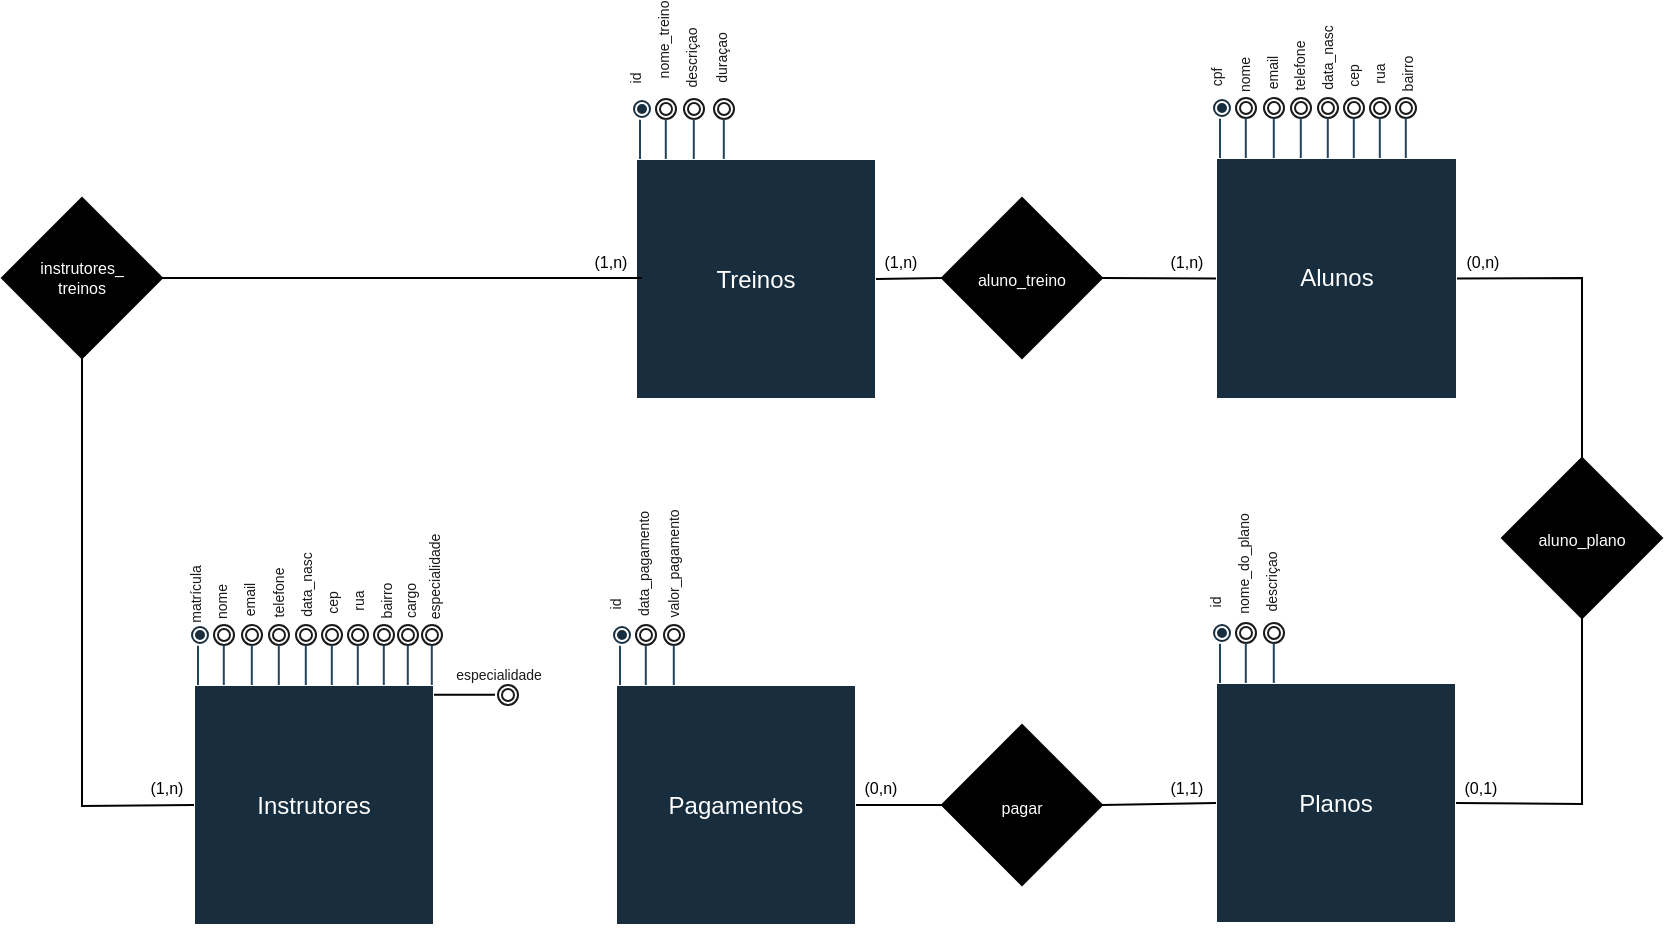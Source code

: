 <mxfile version="21.7.1" type="device">
  <diagram id="R2lEEEUBdFMjLlhIrx00" name="Page-1">
    <mxGraphModel dx="1669" dy="433" grid="1" gridSize="10" guides="1" tooltips="1" connect="1" arrows="1" fold="1" page="1" pageScale="1" pageWidth="850" pageHeight="1100" math="0" shadow="0" extFonts="Permanent Marker^https://fonts.googleapis.com/css?family=Permanent+Marker">
      <root>
        <mxCell id="0" />
        <mxCell id="1" parent="0" />
        <mxCell id="LjPXrXCATctXd03VFvky-51" value="" style="group" parent="1" vertex="1" connectable="0">
          <mxGeometry x="20" y="70.5" width="127.5" height="180" as="geometry" />
        </mxCell>
        <mxCell id="nH5qJOS06d4WZ_lGImFX-1" value="Alunos" style="whiteSpace=wrap;html=1;aspect=fixed;labelBackgroundColor=none;fillColor=#182E3E;strokeColor=#FFFFFF;fontColor=#FFFFFF;" parent="LjPXrXCATctXd03VFvky-51" vertex="1">
          <mxGeometry x="7" y="59.5" width="120.5" height="120.5" as="geometry" />
        </mxCell>
        <mxCell id="nH5qJOS06d4WZ_lGImFX-2" value="" style="endArrow=none;html=1;rounded=0;labelBackgroundColor=none;strokeColor=#23445D;fontColor=default;" parent="LjPXrXCATctXd03VFvky-51" edge="1">
          <mxGeometry width="50" height="50" relative="1" as="geometry">
            <mxPoint x="9" y="49.5" as="sourcePoint" />
            <mxPoint x="9" y="39.5" as="targetPoint" />
            <Array as="points">
              <mxPoint x="9" y="59.5" />
              <mxPoint x="9" y="49.5" />
            </Array>
          </mxGeometry>
        </mxCell>
        <mxCell id="nH5qJOS06d4WZ_lGImFX-3" value="" style="ellipse;shape=doubleEllipse;whiteSpace=wrap;html=1;aspect=fixed;strokeColor=#FFFFFF;fontColor=#FFFFFF;fillColor=#182E3E;" parent="LjPXrXCATctXd03VFvky-51" vertex="1">
          <mxGeometry x="5" y="29.5" width="10" height="10" as="geometry" />
        </mxCell>
        <mxCell id="nH5qJOS06d4WZ_lGImFX-6" value="" style="ellipse;shape=doubleEllipse;whiteSpace=wrap;html=1;aspect=fixed;strokeColor=#1A1A1A;fontColor=#FFFFFF;fillColor=none;" parent="LjPXrXCATctXd03VFvky-51" vertex="1">
          <mxGeometry x="17" y="29.5" width="10" height="10" as="geometry" />
        </mxCell>
        <mxCell id="nH5qJOS06d4WZ_lGImFX-8" value="&lt;font color=&quot;#1a1a1a&quot;&gt;&lt;font style=&quot;font-size: 7px;&quot;&gt;cpf&lt;/font&gt;&lt;br&gt;&lt;/font&gt;" style="text;html=1;strokeColor=none;fillColor=none;align=center;verticalAlign=middle;whiteSpace=wrap;rounded=0;fontColor=#FFFFFF;rotation=-90;" parent="LjPXrXCATctXd03VFvky-51" vertex="1">
          <mxGeometry x="-4" y="13.5" width="19" height="11" as="geometry" />
        </mxCell>
        <mxCell id="nH5qJOS06d4WZ_lGImFX-9" value="&lt;font color=&quot;#1a1a1a&quot;&gt;&lt;font style=&quot;font-size: 7px;&quot;&gt;nome&lt;/font&gt;&lt;br&gt;&lt;/font&gt;" style="text;html=1;strokeColor=none;fillColor=none;align=center;verticalAlign=middle;whiteSpace=wrap;rounded=0;fontColor=#FFFFFF;rotation=270;" parent="LjPXrXCATctXd03VFvky-51" vertex="1">
          <mxGeometry x="9.5" y="18" width="19" as="geometry" />
        </mxCell>
        <mxCell id="nH5qJOS06d4WZ_lGImFX-20" value="" style="endArrow=none;html=1;rounded=0;labelBackgroundColor=none;strokeColor=#23445D;fontColor=default;" parent="LjPXrXCATctXd03VFvky-51" edge="1">
          <mxGeometry width="50" height="50" relative="1" as="geometry">
            <mxPoint x="21.9" y="49.5" as="sourcePoint" />
            <mxPoint x="21.9" y="39.5" as="targetPoint" />
            <Array as="points">
              <mxPoint x="21.9" y="59.5" />
              <mxPoint x="21.9" y="49.5" />
            </Array>
          </mxGeometry>
        </mxCell>
        <mxCell id="nH5qJOS06d4WZ_lGImFX-23" value="" style="ellipse;shape=doubleEllipse;whiteSpace=wrap;html=1;aspect=fixed;strokeColor=#1A1A1A;fontColor=#FFFFFF;fillColor=none;" parent="LjPXrXCATctXd03VFvky-51" vertex="1">
          <mxGeometry x="31" y="29.5" width="10" height="10" as="geometry" />
        </mxCell>
        <mxCell id="nH5qJOS06d4WZ_lGImFX-24" value="&lt;font color=&quot;#1a1a1a&quot;&gt;&lt;font style=&quot;font-size: 7px;&quot;&gt;email&lt;/font&gt;&lt;br&gt;&lt;/font&gt;" style="text;html=1;strokeColor=none;fillColor=none;align=center;verticalAlign=middle;whiteSpace=wrap;rounded=0;fontColor=#FFFFFF;rotation=270;" parent="LjPXrXCATctXd03VFvky-51" vertex="1">
          <mxGeometry x="23.5" y="17" width="19" as="geometry" />
        </mxCell>
        <mxCell id="nH5qJOS06d4WZ_lGImFX-25" value="" style="endArrow=none;html=1;rounded=0;labelBackgroundColor=none;strokeColor=#23445D;fontColor=default;" parent="LjPXrXCATctXd03VFvky-51" edge="1">
          <mxGeometry width="50" height="50" relative="1" as="geometry">
            <mxPoint x="35.9" y="49.5" as="sourcePoint" />
            <mxPoint x="35.9" y="39.5" as="targetPoint" />
            <Array as="points">
              <mxPoint x="35.9" y="59.5" />
              <mxPoint x="35.9" y="49.5" />
            </Array>
          </mxGeometry>
        </mxCell>
        <mxCell id="nH5qJOS06d4WZ_lGImFX-26" value="" style="ellipse;shape=doubleEllipse;whiteSpace=wrap;html=1;aspect=fixed;strokeColor=#1A1A1A;fontColor=#FFFFFF;fillColor=none;" parent="LjPXrXCATctXd03VFvky-51" vertex="1">
          <mxGeometry x="44.5" y="29.5" width="10" height="10" as="geometry" />
        </mxCell>
        <mxCell id="nH5qJOS06d4WZ_lGImFX-27" value="&lt;font color=&quot;#1a1a1a&quot;&gt;&lt;span style=&quot;font-size: 7px;&quot;&gt;telefone&lt;br&gt;&lt;/span&gt;&lt;br&gt;&lt;/font&gt;" style="text;html=1;strokeColor=none;fillColor=none;align=center;verticalAlign=middle;whiteSpace=wrap;rounded=0;fontColor=#FFFFFF;rotation=-90;" parent="LjPXrXCATctXd03VFvky-51" vertex="1">
          <mxGeometry x="44.5" y="13.5" width="19" as="geometry" />
        </mxCell>
        <mxCell id="nH5qJOS06d4WZ_lGImFX-28" value="" style="endArrow=none;html=1;rounded=0;labelBackgroundColor=none;strokeColor=#23445D;fontColor=default;" parent="LjPXrXCATctXd03VFvky-51" edge="1">
          <mxGeometry width="50" height="50" relative="1" as="geometry">
            <mxPoint x="49.4" y="49.5" as="sourcePoint" />
            <mxPoint x="49.4" y="39.5" as="targetPoint" />
            <Array as="points">
              <mxPoint x="49.4" y="59.5" />
              <mxPoint x="49.4" y="49.5" />
            </Array>
          </mxGeometry>
        </mxCell>
        <mxCell id="nH5qJOS06d4WZ_lGImFX-29" value="" style="ellipse;shape=doubleEllipse;whiteSpace=wrap;html=1;aspect=fixed;strokeColor=#1A1A1A;fontColor=#FFFFFF;fillColor=none;" parent="LjPXrXCATctXd03VFvky-51" vertex="1">
          <mxGeometry x="58" y="29.5" width="10" height="10" as="geometry" />
        </mxCell>
        <mxCell id="nH5qJOS06d4WZ_lGImFX-30" value="&lt;font color=&quot;#1a1a1a&quot;&gt;&lt;span style=&quot;font-size: 7px;&quot;&gt;data_nasc&lt;/span&gt;&lt;br&gt;&lt;/font&gt;" style="text;html=1;strokeColor=none;fillColor=none;align=center;verticalAlign=middle;whiteSpace=wrap;rounded=0;fontColor=#FFFFFF;rotation=-90;" parent="LjPXrXCATctXd03VFvky-51" vertex="1">
          <mxGeometry x="51.5" y="9.5" width="19" as="geometry" />
        </mxCell>
        <mxCell id="nH5qJOS06d4WZ_lGImFX-31" value="" style="endArrow=none;html=1;rounded=0;labelBackgroundColor=none;strokeColor=#23445D;fontColor=default;" parent="LjPXrXCATctXd03VFvky-51" edge="1">
          <mxGeometry width="50" height="50" relative="1" as="geometry">
            <mxPoint x="62.9" y="49.5" as="sourcePoint" />
            <mxPoint x="62.9" y="39.5" as="targetPoint" />
            <Array as="points">
              <mxPoint x="62.9" y="59.5" />
              <mxPoint x="62.9" y="49.5" />
            </Array>
          </mxGeometry>
        </mxCell>
        <mxCell id="nH5qJOS06d4WZ_lGImFX-32" value="" style="ellipse;shape=doubleEllipse;whiteSpace=wrap;html=1;aspect=fixed;strokeColor=#1A1A1A;fontColor=#FFFFFF;fillColor=none;" parent="LjPXrXCATctXd03VFvky-51" vertex="1">
          <mxGeometry x="71" y="29.5" width="10" height="10" as="geometry" />
        </mxCell>
        <mxCell id="nH5qJOS06d4WZ_lGImFX-33" value="&lt;font color=&quot;#1a1a1a&quot;&gt;&lt;span style=&quot;font-size: 7px;&quot;&gt;cep&lt;/span&gt;&lt;br&gt;&lt;/font&gt;" style="text;html=1;strokeColor=none;fillColor=none;align=center;verticalAlign=middle;whiteSpace=wrap;rounded=0;fontColor=#FFFFFF;rotation=-90;" parent="LjPXrXCATctXd03VFvky-51" vertex="1">
          <mxGeometry x="64.5" y="18.5" width="19" as="geometry" />
        </mxCell>
        <mxCell id="nH5qJOS06d4WZ_lGImFX-34" value="" style="endArrow=none;html=1;rounded=0;labelBackgroundColor=none;strokeColor=#23445D;fontColor=default;" parent="LjPXrXCATctXd03VFvky-51" edge="1">
          <mxGeometry width="50" height="50" relative="1" as="geometry">
            <mxPoint x="75.9" y="49.5" as="sourcePoint" />
            <mxPoint x="75.9" y="39.5" as="targetPoint" />
            <Array as="points">
              <mxPoint x="75.9" y="59.5" />
              <mxPoint x="75.9" y="49.5" />
            </Array>
          </mxGeometry>
        </mxCell>
        <mxCell id="nH5qJOS06d4WZ_lGImFX-37" value="" style="ellipse;shape=doubleEllipse;whiteSpace=wrap;html=1;aspect=fixed;strokeColor=#1A1A1A;fontColor=#FFFFFF;fillColor=none;" parent="LjPXrXCATctXd03VFvky-51" vertex="1">
          <mxGeometry x="84" y="29.5" width="10" height="10" as="geometry" />
        </mxCell>
        <mxCell id="nH5qJOS06d4WZ_lGImFX-38" value="&lt;font color=&quot;#1a1a1a&quot;&gt;&lt;span style=&quot;font-size: 7px;&quot;&gt;rua&lt;/span&gt;&lt;br&gt;&lt;/font&gt;" style="text;html=1;strokeColor=none;fillColor=none;align=center;verticalAlign=middle;whiteSpace=wrap;rounded=0;fontColor=#FFFFFF;rotation=-90;" parent="LjPXrXCATctXd03VFvky-51" vertex="1">
          <mxGeometry x="77.5" y="17.5" width="19" as="geometry" />
        </mxCell>
        <mxCell id="nH5qJOS06d4WZ_lGImFX-39" value="" style="endArrow=none;html=1;rounded=0;labelBackgroundColor=none;strokeColor=#23445D;fontColor=default;" parent="LjPXrXCATctXd03VFvky-51" edge="1">
          <mxGeometry width="50" height="50" relative="1" as="geometry">
            <mxPoint x="88.9" y="49.5" as="sourcePoint" />
            <mxPoint x="88.9" y="39.5" as="targetPoint" />
            <Array as="points">
              <mxPoint x="88.9" y="59.5" />
              <mxPoint x="88.9" y="49.5" />
            </Array>
          </mxGeometry>
        </mxCell>
        <mxCell id="nH5qJOS06d4WZ_lGImFX-48" value="" style="ellipse;shape=doubleEllipse;whiteSpace=wrap;html=1;aspect=fixed;strokeColor=#1A1A1A;fontColor=#FFFFFF;fillColor=none;" parent="LjPXrXCATctXd03VFvky-51" vertex="1">
          <mxGeometry x="97" y="29.5" width="10" height="10" as="geometry" />
        </mxCell>
        <mxCell id="nH5qJOS06d4WZ_lGImFX-49" value="&lt;font color=&quot;#1a1a1a&quot;&gt;&lt;span style=&quot;font-size: 7px;&quot;&gt;bairro&lt;br&gt;&lt;/span&gt;&lt;br&gt;&lt;/font&gt;" style="text;html=1;strokeColor=none;fillColor=none;align=center;verticalAlign=middle;whiteSpace=wrap;rounded=0;fontColor=#FFFFFF;rotation=-90;" parent="LjPXrXCATctXd03VFvky-51" vertex="1">
          <mxGeometry x="98.5" y="17.5" width="19" as="geometry" />
        </mxCell>
        <mxCell id="nH5qJOS06d4WZ_lGImFX-50" value="" style="endArrow=none;html=1;rounded=0;labelBackgroundColor=none;strokeColor=#23445D;fontColor=default;" parent="LjPXrXCATctXd03VFvky-51" edge="1">
          <mxGeometry width="50" height="50" relative="1" as="geometry">
            <mxPoint x="101.9" y="49.5" as="sourcePoint" />
            <mxPoint x="101.9" y="39.5" as="targetPoint" />
            <Array as="points">
              <mxPoint x="101.9" y="59.5" />
              <mxPoint x="101.9" y="49.5" />
            </Array>
          </mxGeometry>
        </mxCell>
        <mxCell id="ggsSRxdEyy6iMHD5g76r-23" value="" style="group" parent="1" vertex="1" connectable="0">
          <mxGeometry x="20" y="323.5" width="127" height="189" as="geometry" />
        </mxCell>
        <mxCell id="LjPXrXCATctXd03VFvky-60" value="Planos" style="whiteSpace=wrap;html=1;aspect=fixed;labelBackgroundColor=none;fillColor=#182E3E;strokeColor=#FFFFFF;fontColor=#FFFFFF;" parent="ggsSRxdEyy6iMHD5g76r-23" vertex="1">
          <mxGeometry x="7" y="69" width="120" height="120" as="geometry" />
        </mxCell>
        <mxCell id="LjPXrXCATctXd03VFvky-61" value="" style="endArrow=none;html=1;rounded=0;labelBackgroundColor=none;strokeColor=#23445D;fontColor=default;" parent="ggsSRxdEyy6iMHD5g76r-23" edge="1">
          <mxGeometry width="50" height="50" relative="1" as="geometry">
            <mxPoint x="9" y="59" as="sourcePoint" />
            <mxPoint x="9" y="49" as="targetPoint" />
            <Array as="points">
              <mxPoint x="9" y="69" />
              <mxPoint x="9" y="59" />
            </Array>
          </mxGeometry>
        </mxCell>
        <mxCell id="LjPXrXCATctXd03VFvky-62" value="" style="ellipse;shape=doubleEllipse;whiteSpace=wrap;html=1;aspect=fixed;strokeColor=#FFFFFF;fontColor=#FFFFFF;fillColor=#182E3E;" parent="ggsSRxdEyy6iMHD5g76r-23" vertex="1">
          <mxGeometry x="5" y="39" width="10" height="10" as="geometry" />
        </mxCell>
        <mxCell id="LjPXrXCATctXd03VFvky-63" value="" style="ellipse;shape=doubleEllipse;whiteSpace=wrap;html=1;aspect=fixed;strokeColor=#1A1A1A;fontColor=#FFFFFF;fillColor=none;" parent="ggsSRxdEyy6iMHD5g76r-23" vertex="1">
          <mxGeometry x="17" y="39" width="10" height="10" as="geometry" />
        </mxCell>
        <mxCell id="LjPXrXCATctXd03VFvky-64" value="&lt;font color=&quot;#1a1a1a&quot;&gt;&lt;font style=&quot;font-size: 7px;&quot;&gt;id&lt;/font&gt;&lt;br&gt;&lt;/font&gt;" style="text;html=1;strokeColor=none;fillColor=none;align=center;verticalAlign=middle;whiteSpace=wrap;rounded=0;fontColor=#FFFFFF;rotation=-90;" parent="ggsSRxdEyy6iMHD5g76r-23" vertex="1">
          <mxGeometry x="-4" y="23" width="19" height="11" as="geometry" />
        </mxCell>
        <mxCell id="LjPXrXCATctXd03VFvky-65" value="&lt;font color=&quot;#1a1a1a&quot;&gt;&lt;font style=&quot;font-size: 7px;&quot;&gt;nome_do_plano&lt;/font&gt;&lt;br&gt;&lt;/font&gt;" style="text;html=1;strokeColor=none;fillColor=none;align=center;verticalAlign=middle;whiteSpace=wrap;rounded=0;fontColor=#FFFFFF;rotation=270;" parent="ggsSRxdEyy6iMHD5g76r-23" vertex="1">
          <mxGeometry x="9.5" y="9.5" width="19" as="geometry" />
        </mxCell>
        <mxCell id="LjPXrXCATctXd03VFvky-66" value="" style="endArrow=none;html=1;rounded=0;labelBackgroundColor=none;strokeColor=#23445D;fontColor=default;" parent="ggsSRxdEyy6iMHD5g76r-23" edge="1">
          <mxGeometry width="50" height="50" relative="1" as="geometry">
            <mxPoint x="21.9" y="59" as="sourcePoint" />
            <mxPoint x="21.9" y="49" as="targetPoint" />
            <Array as="points">
              <mxPoint x="21.9" y="69" />
              <mxPoint x="21.9" y="59" />
            </Array>
          </mxGeometry>
        </mxCell>
        <mxCell id="LjPXrXCATctXd03VFvky-67" value="" style="ellipse;shape=doubleEllipse;whiteSpace=wrap;html=1;aspect=fixed;strokeColor=#1A1A1A;fontColor=#FFFFFF;fillColor=none;" parent="ggsSRxdEyy6iMHD5g76r-23" vertex="1">
          <mxGeometry x="31" y="39" width="10" height="10" as="geometry" />
        </mxCell>
        <mxCell id="LjPXrXCATctXd03VFvky-68" value="&lt;font color=&quot;#1a1a1a&quot;&gt;&lt;span style=&quot;font-size: 7px;&quot;&gt;descriçao&lt;/span&gt;&lt;br&gt;&lt;/font&gt;" style="text;html=1;strokeColor=none;fillColor=none;align=center;verticalAlign=middle;whiteSpace=wrap;rounded=0;fontColor=#FFFFFF;rotation=270;" parent="ggsSRxdEyy6iMHD5g76r-23" vertex="1">
          <mxGeometry x="23.5" y="18.5" width="19" as="geometry" />
        </mxCell>
        <mxCell id="LjPXrXCATctXd03VFvky-69" value="" style="endArrow=none;html=1;rounded=0;labelBackgroundColor=none;strokeColor=#23445D;fontColor=default;" parent="ggsSRxdEyy6iMHD5g76r-23" edge="1">
          <mxGeometry width="50" height="50" relative="1" as="geometry">
            <mxPoint x="35.9" y="59" as="sourcePoint" />
            <mxPoint x="35.9" y="49" as="targetPoint" />
            <Array as="points">
              <mxPoint x="35.9" y="69" />
              <mxPoint x="35.9" y="59" />
            </Array>
          </mxGeometry>
        </mxCell>
        <mxCell id="ggsSRxdEyy6iMHD5g76r-24" value="" style="group" parent="1" vertex="1" connectable="0">
          <mxGeometry x="-280" y="323.5" width="127" height="190" as="geometry" />
        </mxCell>
        <mxCell id="ggsSRxdEyy6iMHD5g76r-7" value="Pagamentos" style="whiteSpace=wrap;html=1;aspect=fixed;labelBackgroundColor=none;fillColor=#182E3E;strokeColor=#FFFFFF;fontColor=#FFFFFF;" parent="ggsSRxdEyy6iMHD5g76r-24" vertex="1">
          <mxGeometry x="7" y="70" width="120" height="120" as="geometry" />
        </mxCell>
        <mxCell id="ggsSRxdEyy6iMHD5g76r-8" value="" style="endArrow=none;html=1;rounded=0;labelBackgroundColor=none;strokeColor=#23445D;fontColor=default;" parent="ggsSRxdEyy6iMHD5g76r-24" edge="1">
          <mxGeometry width="50" height="50" relative="1" as="geometry">
            <mxPoint x="9" y="60" as="sourcePoint" />
            <mxPoint x="9" y="50" as="targetPoint" />
            <Array as="points">
              <mxPoint x="9" y="70" />
              <mxPoint x="9" y="60" />
            </Array>
          </mxGeometry>
        </mxCell>
        <mxCell id="ggsSRxdEyy6iMHD5g76r-9" value="" style="ellipse;shape=doubleEllipse;whiteSpace=wrap;html=1;aspect=fixed;strokeColor=#FFFFFF;fontColor=#FFFFFF;fillColor=#182E3E;" parent="ggsSRxdEyy6iMHD5g76r-24" vertex="1">
          <mxGeometry x="5" y="40" width="10" height="10" as="geometry" />
        </mxCell>
        <mxCell id="ggsSRxdEyy6iMHD5g76r-10" value="" style="ellipse;shape=doubleEllipse;whiteSpace=wrap;html=1;aspect=fixed;strokeColor=#1A1A1A;fontColor=#FFFFFF;fillColor=none;" parent="ggsSRxdEyy6iMHD5g76r-24" vertex="1">
          <mxGeometry x="17" y="40" width="10" height="10" as="geometry" />
        </mxCell>
        <mxCell id="ggsSRxdEyy6iMHD5g76r-11" value="&lt;font color=&quot;#1a1a1a&quot;&gt;&lt;font style=&quot;font-size: 7px;&quot;&gt;id&lt;/font&gt;&lt;br&gt;&lt;/font&gt;" style="text;html=1;strokeColor=none;fillColor=none;align=center;verticalAlign=middle;whiteSpace=wrap;rounded=0;fontColor=#FFFFFF;rotation=-90;" parent="ggsSRxdEyy6iMHD5g76r-24" vertex="1">
          <mxGeometry x="-4" y="24" width="19" height="11" as="geometry" />
        </mxCell>
        <mxCell id="ggsSRxdEyy6iMHD5g76r-12" value="&lt;font color=&quot;#1a1a1a&quot;&gt;&lt;span style=&quot;font-size: 7px;&quot;&gt;data_pagamento&lt;/span&gt;&lt;br&gt;&lt;/font&gt;" style="text;html=1;strokeColor=none;fillColor=none;align=center;verticalAlign=middle;whiteSpace=wrap;rounded=0;fontColor=#FFFFFF;rotation=270;" parent="ggsSRxdEyy6iMHD5g76r-24" vertex="1">
          <mxGeometry x="9.5" y="9.5" width="19" as="geometry" />
        </mxCell>
        <mxCell id="ggsSRxdEyy6iMHD5g76r-13" value="" style="endArrow=none;html=1;rounded=0;labelBackgroundColor=none;strokeColor=#23445D;fontColor=default;" parent="ggsSRxdEyy6iMHD5g76r-24" edge="1">
          <mxGeometry width="50" height="50" relative="1" as="geometry">
            <mxPoint x="21.9" y="60" as="sourcePoint" />
            <mxPoint x="21.9" y="50" as="targetPoint" />
            <Array as="points">
              <mxPoint x="21.9" y="70" />
              <mxPoint x="21.9" y="60" />
            </Array>
          </mxGeometry>
        </mxCell>
        <mxCell id="ggsSRxdEyy6iMHD5g76r-14" value="" style="ellipse;shape=doubleEllipse;whiteSpace=wrap;html=1;aspect=fixed;strokeColor=#1A1A1A;fontColor=#FFFFFF;fillColor=none;" parent="ggsSRxdEyy6iMHD5g76r-24" vertex="1">
          <mxGeometry x="31" y="40" width="10" height="10" as="geometry" />
        </mxCell>
        <mxCell id="ggsSRxdEyy6iMHD5g76r-15" value="&lt;font color=&quot;#1a1a1a&quot;&gt;&lt;span style=&quot;font-size: 7px;&quot;&gt;valor_pagamento&lt;/span&gt;&lt;br&gt;&lt;/font&gt;" style="text;html=1;strokeColor=none;fillColor=none;align=center;verticalAlign=middle;whiteSpace=wrap;rounded=0;fontColor=#FFFFFF;rotation=270;" parent="ggsSRxdEyy6iMHD5g76r-24" vertex="1">
          <mxGeometry x="24.5" y="9.5" width="19" as="geometry" />
        </mxCell>
        <mxCell id="ggsSRxdEyy6iMHD5g76r-16" value="" style="endArrow=none;html=1;rounded=0;labelBackgroundColor=none;strokeColor=#23445D;fontColor=default;" parent="ggsSRxdEyy6iMHD5g76r-24" edge="1">
          <mxGeometry width="50" height="50" relative="1" as="geometry">
            <mxPoint x="35.9" y="60" as="sourcePoint" />
            <mxPoint x="35.9" y="50" as="targetPoint" />
            <Array as="points">
              <mxPoint x="35.9" y="70" />
              <mxPoint x="35.9" y="60" />
            </Array>
          </mxGeometry>
        </mxCell>
        <mxCell id="ggsSRxdEyy6iMHD5g76r-39" value="" style="group" parent="1" vertex="1" connectable="0">
          <mxGeometry x="-270" y="61.5" width="127" height="189" as="geometry" />
        </mxCell>
        <mxCell id="ggsSRxdEyy6iMHD5g76r-25" value="" style="group" parent="ggsSRxdEyy6iMHD5g76r-39" vertex="1" connectable="0">
          <mxGeometry width="127" height="189" as="geometry" />
        </mxCell>
        <mxCell id="ggsSRxdEyy6iMHD5g76r-26" value="Treinos" style="whiteSpace=wrap;html=1;aspect=fixed;labelBackgroundColor=none;fillColor=#182E3E;strokeColor=#FFFFFF;fontColor=#FFFFFF;" parent="ggsSRxdEyy6iMHD5g76r-25" vertex="1">
          <mxGeometry x="7" y="69" width="120" height="120" as="geometry" />
        </mxCell>
        <mxCell id="ggsSRxdEyy6iMHD5g76r-27" value="" style="endArrow=none;html=1;rounded=0;labelBackgroundColor=none;strokeColor=#23445D;fontColor=default;" parent="ggsSRxdEyy6iMHD5g76r-25" edge="1">
          <mxGeometry width="50" height="50" relative="1" as="geometry">
            <mxPoint x="9" y="59" as="sourcePoint" />
            <mxPoint x="9" y="49" as="targetPoint" />
            <Array as="points">
              <mxPoint x="9" y="69" />
              <mxPoint x="9" y="59" />
            </Array>
          </mxGeometry>
        </mxCell>
        <mxCell id="ggsSRxdEyy6iMHD5g76r-28" value="" style="ellipse;shape=doubleEllipse;whiteSpace=wrap;html=1;aspect=fixed;strokeColor=#FFFFFF;fontColor=#FFFFFF;fillColor=#182E3E;" parent="ggsSRxdEyy6iMHD5g76r-25" vertex="1">
          <mxGeometry x="5" y="39" width="10" height="10" as="geometry" />
        </mxCell>
        <mxCell id="ggsSRxdEyy6iMHD5g76r-29" value="" style="ellipse;shape=doubleEllipse;whiteSpace=wrap;html=1;aspect=fixed;strokeColor=#1A1A1A;fontColor=#FFFFFF;fillColor=none;" parent="ggsSRxdEyy6iMHD5g76r-25" vertex="1">
          <mxGeometry x="17" y="39" width="10" height="10" as="geometry" />
        </mxCell>
        <mxCell id="ggsSRxdEyy6iMHD5g76r-30" value="&lt;font color=&quot;#1a1a1a&quot;&gt;&lt;font style=&quot;font-size: 7px;&quot;&gt;id&lt;/font&gt;&lt;br&gt;&lt;/font&gt;" style="text;html=1;strokeColor=none;fillColor=none;align=center;verticalAlign=middle;whiteSpace=wrap;rounded=0;fontColor=#FFFFFF;rotation=-90;" parent="ggsSRxdEyy6iMHD5g76r-25" vertex="1">
          <mxGeometry x="-4" y="23" width="19" height="11" as="geometry" />
        </mxCell>
        <mxCell id="ggsSRxdEyy6iMHD5g76r-31" value="&lt;font color=&quot;#1a1a1a&quot;&gt;&lt;font style=&quot;font-size: 7px;&quot;&gt;nome_treino&lt;/font&gt;&lt;br&gt;&lt;/font&gt;" style="text;html=1;strokeColor=none;fillColor=none;align=center;verticalAlign=middle;whiteSpace=wrap;rounded=0;fontColor=#FFFFFF;rotation=270;" parent="ggsSRxdEyy6iMHD5g76r-25" vertex="1">
          <mxGeometry x="9.5" y="9.5" width="19" as="geometry" />
        </mxCell>
        <mxCell id="ggsSRxdEyy6iMHD5g76r-32" value="" style="endArrow=none;html=1;rounded=0;labelBackgroundColor=none;strokeColor=#23445D;fontColor=default;" parent="ggsSRxdEyy6iMHD5g76r-25" edge="1">
          <mxGeometry width="50" height="50" relative="1" as="geometry">
            <mxPoint x="21.9" y="59" as="sourcePoint" />
            <mxPoint x="21.9" y="49" as="targetPoint" />
            <Array as="points">
              <mxPoint x="21.9" y="69" />
              <mxPoint x="21.9" y="59" />
            </Array>
          </mxGeometry>
        </mxCell>
        <mxCell id="ggsSRxdEyy6iMHD5g76r-33" value="" style="ellipse;shape=doubleEllipse;whiteSpace=wrap;html=1;aspect=fixed;strokeColor=#1A1A1A;fontColor=#FFFFFF;fillColor=none;" parent="ggsSRxdEyy6iMHD5g76r-25" vertex="1">
          <mxGeometry x="31" y="39" width="10" height="10" as="geometry" />
        </mxCell>
        <mxCell id="ggsSRxdEyy6iMHD5g76r-34" value="&lt;font color=&quot;#1a1a1a&quot;&gt;&lt;span style=&quot;font-size: 7px;&quot;&gt;descriçao&lt;/span&gt;&lt;br&gt;&lt;/font&gt;" style="text;html=1;strokeColor=none;fillColor=none;align=center;verticalAlign=middle;whiteSpace=wrap;rounded=0;fontColor=#FFFFFF;rotation=270;" parent="ggsSRxdEyy6iMHD5g76r-25" vertex="1">
          <mxGeometry x="23.5" y="18.5" width="19" as="geometry" />
        </mxCell>
        <mxCell id="ggsSRxdEyy6iMHD5g76r-35" value="" style="endArrow=none;html=1;rounded=0;labelBackgroundColor=none;strokeColor=#23445D;fontColor=default;" parent="ggsSRxdEyy6iMHD5g76r-25" edge="1">
          <mxGeometry width="50" height="50" relative="1" as="geometry">
            <mxPoint x="35.9" y="59" as="sourcePoint" />
            <mxPoint x="35.9" y="49" as="targetPoint" />
            <Array as="points">
              <mxPoint x="35.9" y="69" />
              <mxPoint x="35.9" y="59" />
            </Array>
          </mxGeometry>
        </mxCell>
        <mxCell id="ggsSRxdEyy6iMHD5g76r-36" value="" style="ellipse;shape=doubleEllipse;whiteSpace=wrap;html=1;aspect=fixed;strokeColor=#1A1A1A;fontColor=#FFFFFF;fillColor=none;" parent="ggsSRxdEyy6iMHD5g76r-39" vertex="1">
          <mxGeometry x="46" y="39" width="10" height="10" as="geometry" />
        </mxCell>
        <mxCell id="ggsSRxdEyy6iMHD5g76r-37" value="&lt;font color=&quot;#1a1a1a&quot;&gt;&lt;span style=&quot;font-size: 7px;&quot;&gt;duraçao&lt;/span&gt;&lt;br&gt;&lt;/font&gt;" style="text;html=1;strokeColor=none;fillColor=none;align=center;verticalAlign=middle;whiteSpace=wrap;rounded=0;fontColor=#FFFFFF;rotation=270;" parent="ggsSRxdEyy6iMHD5g76r-39" vertex="1">
          <mxGeometry x="38.5" y="18.5" width="19" as="geometry" />
        </mxCell>
        <mxCell id="ggsSRxdEyy6iMHD5g76r-38" value="" style="endArrow=none;html=1;rounded=0;labelBackgroundColor=none;strokeColor=#23445D;fontColor=default;" parent="ggsSRxdEyy6iMHD5g76r-39" edge="1">
          <mxGeometry width="50" height="50" relative="1" as="geometry">
            <mxPoint x="50.9" y="59" as="sourcePoint" />
            <mxPoint x="50.9" y="49" as="targetPoint" />
            <Array as="points">
              <mxPoint x="50.9" y="69" />
              <mxPoint x="50.9" y="59" />
            </Array>
          </mxGeometry>
        </mxCell>
        <mxCell id="ggsSRxdEyy6iMHD5g76r-57" value="&lt;font style=&quot;font-size: 8px;&quot;&gt;aluno_treino&lt;/font&gt;" style="rhombus;whiteSpace=wrap;html=1;fillColor=#000000;fontColor=#FFFFFF;" parent="1" vertex="1">
          <mxGeometry x="-110" y="150" width="80" height="80" as="geometry" />
        </mxCell>
        <mxCell id="ggsSRxdEyy6iMHD5g76r-58" value="" style="group" parent="1" vertex="1" connectable="0">
          <mxGeometry x="-490" y="330" width="168" height="183.5" as="geometry" />
        </mxCell>
        <mxCell id="LjPXrXCATctXd03VFvky-26" value="Instrutores" style="whiteSpace=wrap;html=1;aspect=fixed;labelBackgroundColor=none;fillColor=#182E3E;strokeColor=#FFFFFF;fontColor=#FFFFFF;" parent="ggsSRxdEyy6iMHD5g76r-58" vertex="1">
          <mxGeometry x="6" y="63.5" width="120" height="120" as="geometry" />
        </mxCell>
        <mxCell id="LjPXrXCATctXd03VFvky-27" value="" style="endArrow=none;html=1;rounded=0;labelBackgroundColor=none;strokeColor=#23445D;fontColor=default;" parent="ggsSRxdEyy6iMHD5g76r-58" edge="1">
          <mxGeometry width="50" height="50" relative="1" as="geometry">
            <mxPoint x="8" y="53.5" as="sourcePoint" />
            <mxPoint x="8" y="43.5" as="targetPoint" />
            <Array as="points">
              <mxPoint x="8" y="63.5" />
              <mxPoint x="8" y="53.5" />
            </Array>
          </mxGeometry>
        </mxCell>
        <mxCell id="LjPXrXCATctXd03VFvky-28" value="" style="ellipse;shape=doubleEllipse;whiteSpace=wrap;html=1;aspect=fixed;strokeColor=#FFFFFF;fontColor=#FFFFFF;fillColor=#182E3E;" parent="ggsSRxdEyy6iMHD5g76r-58" vertex="1">
          <mxGeometry x="4" y="33.5" width="10" height="10" as="geometry" />
        </mxCell>
        <mxCell id="LjPXrXCATctXd03VFvky-29" value="" style="ellipse;shape=doubleEllipse;whiteSpace=wrap;html=1;aspect=fixed;strokeColor=#1A1A1A;fontColor=#FFFFFF;fillColor=none;" parent="ggsSRxdEyy6iMHD5g76r-58" vertex="1">
          <mxGeometry x="16" y="33.5" width="10" height="10" as="geometry" />
        </mxCell>
        <mxCell id="LjPXrXCATctXd03VFvky-30" value="&lt;font color=&quot;#1a1a1a&quot;&gt;&lt;font style=&quot;font-size: 7px;&quot;&gt;matrícula&lt;/font&gt;&lt;br&gt;&lt;/font&gt;" style="text;html=1;strokeColor=none;fillColor=none;align=center;verticalAlign=middle;whiteSpace=wrap;rounded=0;fontColor=#FFFFFF;rotation=-90;" parent="ggsSRxdEyy6iMHD5g76r-58" vertex="1">
          <mxGeometry x="-4" y="12.5" width="19" height="11" as="geometry" />
        </mxCell>
        <mxCell id="LjPXrXCATctXd03VFvky-31" value="&lt;font color=&quot;#1a1a1a&quot;&gt;&lt;font style=&quot;font-size: 7px;&quot;&gt;nome&lt;/font&gt;&lt;br&gt;&lt;/font&gt;" style="text;html=1;strokeColor=none;fillColor=none;align=center;verticalAlign=middle;whiteSpace=wrap;rounded=0;fontColor=#FFFFFF;rotation=270;" parent="ggsSRxdEyy6iMHD5g76r-58" vertex="1">
          <mxGeometry x="8.5" y="22" width="19" as="geometry" />
        </mxCell>
        <mxCell id="LjPXrXCATctXd03VFvky-32" value="" style="endArrow=none;html=1;rounded=0;labelBackgroundColor=none;strokeColor=#23445D;fontColor=default;" parent="ggsSRxdEyy6iMHD5g76r-58" edge="1">
          <mxGeometry width="50" height="50" relative="1" as="geometry">
            <mxPoint x="20.9" y="53.5" as="sourcePoint" />
            <mxPoint x="20.9" y="43.5" as="targetPoint" />
            <Array as="points">
              <mxPoint x="20.9" y="63.5" />
              <mxPoint x="20.9" y="53.5" />
            </Array>
          </mxGeometry>
        </mxCell>
        <mxCell id="LjPXrXCATctXd03VFvky-33" value="" style="ellipse;shape=doubleEllipse;whiteSpace=wrap;html=1;aspect=fixed;strokeColor=#1A1A1A;fontColor=#FFFFFF;fillColor=none;" parent="ggsSRxdEyy6iMHD5g76r-58" vertex="1">
          <mxGeometry x="30" y="33.5" width="10" height="10" as="geometry" />
        </mxCell>
        <mxCell id="LjPXrXCATctXd03VFvky-34" value="&lt;font color=&quot;#1a1a1a&quot;&gt;&lt;font style=&quot;font-size: 7px;&quot;&gt;email&lt;/font&gt;&lt;br&gt;&lt;/font&gt;" style="text;html=1;strokeColor=none;fillColor=none;align=center;verticalAlign=middle;whiteSpace=wrap;rounded=0;fontColor=#FFFFFF;rotation=270;" parent="ggsSRxdEyy6iMHD5g76r-58" vertex="1">
          <mxGeometry x="22.5" y="21" width="19" as="geometry" />
        </mxCell>
        <mxCell id="LjPXrXCATctXd03VFvky-35" value="" style="endArrow=none;html=1;rounded=0;labelBackgroundColor=none;strokeColor=#23445D;fontColor=default;" parent="ggsSRxdEyy6iMHD5g76r-58" edge="1">
          <mxGeometry width="50" height="50" relative="1" as="geometry">
            <mxPoint x="34.9" y="53.5" as="sourcePoint" />
            <mxPoint x="34.9" y="43.5" as="targetPoint" />
            <Array as="points">
              <mxPoint x="34.9" y="63.5" />
              <mxPoint x="34.9" y="53.5" />
            </Array>
          </mxGeometry>
        </mxCell>
        <mxCell id="LjPXrXCATctXd03VFvky-36" value="" style="ellipse;shape=doubleEllipse;whiteSpace=wrap;html=1;aspect=fixed;strokeColor=#1A1A1A;fontColor=#FFFFFF;fillColor=none;" parent="ggsSRxdEyy6iMHD5g76r-58" vertex="1">
          <mxGeometry x="43.5" y="33.5" width="10" height="10" as="geometry" />
        </mxCell>
        <mxCell id="LjPXrXCATctXd03VFvky-37" value="&lt;font color=&quot;#1a1a1a&quot;&gt;&lt;span style=&quot;font-size: 7px;&quot;&gt;telefone&lt;br&gt;&lt;/span&gt;&lt;br&gt;&lt;/font&gt;" style="text;html=1;strokeColor=none;fillColor=none;align=center;verticalAlign=middle;whiteSpace=wrap;rounded=0;fontColor=#FFFFFF;rotation=-90;" parent="ggsSRxdEyy6iMHD5g76r-58" vertex="1">
          <mxGeometry x="43.5" y="17.5" width="19" as="geometry" />
        </mxCell>
        <mxCell id="LjPXrXCATctXd03VFvky-38" value="" style="endArrow=none;html=1;rounded=0;labelBackgroundColor=none;strokeColor=#23445D;fontColor=default;" parent="ggsSRxdEyy6iMHD5g76r-58" edge="1">
          <mxGeometry width="50" height="50" relative="1" as="geometry">
            <mxPoint x="48.4" y="53.5" as="sourcePoint" />
            <mxPoint x="48.4" y="43.5" as="targetPoint" />
            <Array as="points">
              <mxPoint x="48.4" y="63.5" />
              <mxPoint x="48.4" y="53.5" />
            </Array>
          </mxGeometry>
        </mxCell>
        <mxCell id="LjPXrXCATctXd03VFvky-39" value="" style="ellipse;shape=doubleEllipse;whiteSpace=wrap;html=1;aspect=fixed;strokeColor=#1A1A1A;fontColor=#FFFFFF;fillColor=none;" parent="ggsSRxdEyy6iMHD5g76r-58" vertex="1">
          <mxGeometry x="57" y="33.5" width="10" height="10" as="geometry" />
        </mxCell>
        <mxCell id="LjPXrXCATctXd03VFvky-40" value="&lt;font color=&quot;#1a1a1a&quot;&gt;&lt;span style=&quot;font-size: 7px;&quot;&gt;data_nasc&lt;/span&gt;&lt;br&gt;&lt;/font&gt;" style="text;html=1;strokeColor=none;fillColor=none;align=center;verticalAlign=middle;whiteSpace=wrap;rounded=0;fontColor=#FFFFFF;rotation=-90;" parent="ggsSRxdEyy6iMHD5g76r-58" vertex="1">
          <mxGeometry x="50.5" y="13.5" width="19" as="geometry" />
        </mxCell>
        <mxCell id="LjPXrXCATctXd03VFvky-41" value="" style="endArrow=none;html=1;rounded=0;labelBackgroundColor=none;strokeColor=#23445D;fontColor=default;" parent="ggsSRxdEyy6iMHD5g76r-58" edge="1">
          <mxGeometry width="50" height="50" relative="1" as="geometry">
            <mxPoint x="61.9" y="53.5" as="sourcePoint" />
            <mxPoint x="61.9" y="43.5" as="targetPoint" />
            <Array as="points">
              <mxPoint x="61.9" y="63.5" />
              <mxPoint x="61.9" y="53.5" />
            </Array>
          </mxGeometry>
        </mxCell>
        <mxCell id="LjPXrXCATctXd03VFvky-42" value="" style="ellipse;shape=doubleEllipse;whiteSpace=wrap;html=1;aspect=fixed;strokeColor=#1A1A1A;fontColor=#FFFFFF;fillColor=none;" parent="ggsSRxdEyy6iMHD5g76r-58" vertex="1">
          <mxGeometry x="70" y="33.5" width="10" height="10" as="geometry" />
        </mxCell>
        <mxCell id="LjPXrXCATctXd03VFvky-43" value="&lt;font color=&quot;#1a1a1a&quot;&gt;&lt;span style=&quot;font-size: 7px;&quot;&gt;cep&lt;/span&gt;&lt;br&gt;&lt;/font&gt;" style="text;html=1;strokeColor=none;fillColor=none;align=center;verticalAlign=middle;whiteSpace=wrap;rounded=0;fontColor=#FFFFFF;rotation=-90;" parent="ggsSRxdEyy6iMHD5g76r-58" vertex="1">
          <mxGeometry x="63.5" y="22.5" width="19" as="geometry" />
        </mxCell>
        <mxCell id="LjPXrXCATctXd03VFvky-44" value="" style="endArrow=none;html=1;rounded=0;labelBackgroundColor=none;strokeColor=#23445D;fontColor=default;" parent="ggsSRxdEyy6iMHD5g76r-58" edge="1">
          <mxGeometry width="50" height="50" relative="1" as="geometry">
            <mxPoint x="74.9" y="53.5" as="sourcePoint" />
            <mxPoint x="74.9" y="43.5" as="targetPoint" />
            <Array as="points">
              <mxPoint x="74.9" y="63.5" />
              <mxPoint x="74.9" y="53.5" />
            </Array>
          </mxGeometry>
        </mxCell>
        <mxCell id="LjPXrXCATctXd03VFvky-45" value="" style="ellipse;shape=doubleEllipse;whiteSpace=wrap;html=1;aspect=fixed;strokeColor=#1A1A1A;fontColor=#FFFFFF;fillColor=none;" parent="ggsSRxdEyy6iMHD5g76r-58" vertex="1">
          <mxGeometry x="83" y="33.5" width="10" height="10" as="geometry" />
        </mxCell>
        <mxCell id="LjPXrXCATctXd03VFvky-46" value="&lt;font color=&quot;#1a1a1a&quot;&gt;&lt;span style=&quot;font-size: 7px;&quot;&gt;rua&lt;/span&gt;&lt;br&gt;&lt;/font&gt;" style="text;html=1;strokeColor=none;fillColor=none;align=center;verticalAlign=middle;whiteSpace=wrap;rounded=0;fontColor=#FFFFFF;rotation=-90;" parent="ggsSRxdEyy6iMHD5g76r-58" vertex="1">
          <mxGeometry x="76.5" y="21.5" width="19" as="geometry" />
        </mxCell>
        <mxCell id="LjPXrXCATctXd03VFvky-47" value="" style="endArrow=none;html=1;rounded=0;labelBackgroundColor=none;strokeColor=#23445D;fontColor=default;" parent="ggsSRxdEyy6iMHD5g76r-58" edge="1">
          <mxGeometry width="50" height="50" relative="1" as="geometry">
            <mxPoint x="87.9" y="53.5" as="sourcePoint" />
            <mxPoint x="87.9" y="43.5" as="targetPoint" />
            <Array as="points">
              <mxPoint x="87.9" y="63.5" />
              <mxPoint x="87.9" y="53.5" />
            </Array>
          </mxGeometry>
        </mxCell>
        <mxCell id="LjPXrXCATctXd03VFvky-48" value="" style="ellipse;shape=doubleEllipse;whiteSpace=wrap;html=1;aspect=fixed;strokeColor=#1A1A1A;fontColor=#FFFFFF;fillColor=none;" parent="ggsSRxdEyy6iMHD5g76r-58" vertex="1">
          <mxGeometry x="96" y="33.5" width="10" height="10" as="geometry" />
        </mxCell>
        <mxCell id="LjPXrXCATctXd03VFvky-49" value="&lt;font color=&quot;#1a1a1a&quot;&gt;&lt;span style=&quot;font-size: 7px;&quot;&gt;bairro&lt;br&gt;&lt;/span&gt;&lt;br&gt;&lt;/font&gt;" style="text;html=1;strokeColor=none;fillColor=none;align=center;verticalAlign=middle;whiteSpace=wrap;rounded=0;fontColor=#FFFFFF;rotation=-90;" parent="ggsSRxdEyy6iMHD5g76r-58" vertex="1">
          <mxGeometry x="97.5" y="21.5" width="19" as="geometry" />
        </mxCell>
        <mxCell id="LjPXrXCATctXd03VFvky-50" value="" style="endArrow=none;html=1;rounded=0;labelBackgroundColor=none;strokeColor=#23445D;fontColor=default;" parent="ggsSRxdEyy6iMHD5g76r-58" edge="1">
          <mxGeometry width="50" height="50" relative="1" as="geometry">
            <mxPoint x="100.9" y="53.5" as="sourcePoint" />
            <mxPoint x="100.9" y="43.5" as="targetPoint" />
            <Array as="points">
              <mxPoint x="100.9" y="63.5" />
              <mxPoint x="100.9" y="53.5" />
            </Array>
          </mxGeometry>
        </mxCell>
        <mxCell id="LjPXrXCATctXd03VFvky-52" value="" style="ellipse;shape=doubleEllipse;whiteSpace=wrap;html=1;aspect=fixed;strokeColor=#1A1A1A;fontColor=#FFFFFF;fillColor=none;" parent="ggsSRxdEyy6iMHD5g76r-58" vertex="1">
          <mxGeometry x="108" y="33.5" width="10" height="10" as="geometry" />
        </mxCell>
        <mxCell id="LjPXrXCATctXd03VFvky-53" value="&lt;font color=&quot;#1a1a1a&quot;&gt;&lt;span style=&quot;font-size: 7px;&quot;&gt;cargo&lt;/span&gt;&lt;br&gt;&lt;/font&gt;" style="text;html=1;strokeColor=none;fillColor=none;align=center;verticalAlign=middle;whiteSpace=wrap;rounded=0;fontColor=#FFFFFF;rotation=-90;" parent="ggsSRxdEyy6iMHD5g76r-58" vertex="1">
          <mxGeometry x="102.5" y="21.5" width="19" as="geometry" />
        </mxCell>
        <mxCell id="LjPXrXCATctXd03VFvky-54" value="" style="endArrow=none;html=1;rounded=0;labelBackgroundColor=none;strokeColor=#23445D;fontColor=default;" parent="ggsSRxdEyy6iMHD5g76r-58" edge="1">
          <mxGeometry width="50" height="50" relative="1" as="geometry">
            <mxPoint x="112.9" y="53.5" as="sourcePoint" />
            <mxPoint x="112.9" y="43.5" as="targetPoint" />
            <Array as="points">
              <mxPoint x="112.9" y="63.5" />
              <mxPoint x="112.9" y="53.5" />
            </Array>
          </mxGeometry>
        </mxCell>
        <mxCell id="LjPXrXCATctXd03VFvky-55" value="" style="ellipse;shape=doubleEllipse;whiteSpace=wrap;html=1;aspect=fixed;strokeColor=#1A1A1A;fontColor=#FFFFFF;fillColor=none;" parent="ggsSRxdEyy6iMHD5g76r-58" vertex="1">
          <mxGeometry x="120" y="33.5" width="10" height="10" as="geometry" />
        </mxCell>
        <mxCell id="LjPXrXCATctXd03VFvky-56" value="&lt;font color=&quot;#1a1a1a&quot;&gt;&lt;span style=&quot;font-size: 7px;&quot;&gt;especialidade&lt;br&gt;&lt;/span&gt;&lt;br&gt;&lt;/font&gt;" style="text;html=1;strokeColor=none;fillColor=none;align=center;verticalAlign=middle;whiteSpace=wrap;rounded=0;fontColor=#FFFFFF;rotation=-90;" parent="ggsSRxdEyy6iMHD5g76r-58" vertex="1">
          <mxGeometry x="121.5" y="9.5" width="19" as="geometry" />
        </mxCell>
        <mxCell id="LjPXrXCATctXd03VFvky-57" value="" style="endArrow=none;html=1;rounded=0;labelBackgroundColor=none;strokeColor=#23445D;fontColor=default;" parent="ggsSRxdEyy6iMHD5g76r-58" edge="1">
          <mxGeometry width="50" height="50" relative="1" as="geometry">
            <mxPoint x="124.9" y="53.5" as="sourcePoint" />
            <mxPoint x="124.9" y="43.5" as="targetPoint" />
            <Array as="points">
              <mxPoint x="124.9" y="63.5" />
              <mxPoint x="124.9" y="53.5" />
            </Array>
          </mxGeometry>
        </mxCell>
        <mxCell id="LjPXrXCATctXd03VFvky-85" value="" style="ellipse;shape=doubleEllipse;whiteSpace=wrap;html=1;aspect=fixed;strokeColor=#1A1A1A;fontColor=#FFFFFF;fillColor=none;horizontal=1;direction=west;flipH=1;flipV=1;" parent="ggsSRxdEyy6iMHD5g76r-58" vertex="1">
          <mxGeometry x="158" y="63.5" width="10" height="10" as="geometry" />
        </mxCell>
        <mxCell id="LjPXrXCATctXd03VFvky-86" value="&lt;font color=&quot;#1a1a1a&quot;&gt;&lt;span style=&quot;font-size: 7px;&quot;&gt;especialidade&lt;br&gt;&lt;/span&gt;&lt;br&gt;&lt;/font&gt;" style="text;html=1;strokeColor=none;fillColor=none;align=center;verticalAlign=middle;whiteSpace=wrap;rounded=0;fontColor=#FFFFFF;rotation=0;horizontal=1;" parent="ggsSRxdEyy6iMHD5g76r-58" vertex="1">
          <mxGeometry x="149" y="63.5" width="19" as="geometry" />
        </mxCell>
        <mxCell id="LjPXrXCATctXd03VFvky-88" value="" style="endArrow=none;html=1;rounded=0;" parent="ggsSRxdEyy6iMHD5g76r-58" edge="1">
          <mxGeometry width="50" height="50" relative="1" as="geometry">
            <mxPoint x="126" y="68.39" as="sourcePoint" />
            <mxPoint x="156.5" y="68.39" as="targetPoint" />
          </mxGeometry>
        </mxCell>
        <mxCell id="LjPXrXCATctXd03VFvky-89" style="edgeStyle=orthogonalEdgeStyle;rounded=0;orthogonalLoop=1;jettySize=auto;html=1;entryX=0.484;entryY=0;entryDx=0;entryDy=0;entryPerimeter=0;" parent="ggsSRxdEyy6iMHD5g76r-58" source="LjPXrXCATctXd03VFvky-86" target="LjPXrXCATctXd03VFvky-86" edge="1">
          <mxGeometry relative="1" as="geometry" />
        </mxCell>
        <mxCell id="ggsSRxdEyy6iMHD5g76r-59" value="&lt;span style=&quot;font-size: 8px;&quot;&gt;instrutores_&lt;br&gt;treinos&lt;/span&gt;" style="rhombus;whiteSpace=wrap;html=1;fillColor=#000000;fontColor=#FFFFFF;fontSize=6;" parent="1" vertex="1">
          <mxGeometry x="-580" y="150" width="80" height="80" as="geometry" />
        </mxCell>
        <mxCell id="ggsSRxdEyy6iMHD5g76r-60" value="&lt;font style=&quot;font-size: 8px;&quot;&gt;aluno_plano&lt;/font&gt;" style="rhombus;whiteSpace=wrap;html=1;fillColor=#000000;fontColor=#FFFFFF;" parent="1" vertex="1">
          <mxGeometry x="170" y="280" width="80" height="80" as="geometry" />
        </mxCell>
        <mxCell id="ggsSRxdEyy6iMHD5g76r-63" value="" style="endArrow=none;html=1;rounded=0;" parent="1" source="ggsSRxdEyy6iMHD5g76r-59" edge="1">
          <mxGeometry width="50" height="50" relative="1" as="geometry">
            <mxPoint x="-310" y="190" as="sourcePoint" />
            <mxPoint x="-260" y="190" as="targetPoint" />
          </mxGeometry>
        </mxCell>
        <mxCell id="ggsSRxdEyy6iMHD5g76r-68" value="(1,n)" style="text;html=1;strokeColor=none;fillColor=none;align=center;verticalAlign=middle;whiteSpace=wrap;rounded=0;fontSize=8;" parent="1" vertex="1">
          <mxGeometry x="-288" y="177" width="25" height="10" as="geometry" />
        </mxCell>
        <mxCell id="ggsSRxdEyy6iMHD5g76r-69" value="" style="endArrow=none;html=1;rounded=0;entryX=0.5;entryY=1;entryDx=0;entryDy=0;exitX=0;exitY=0.5;exitDx=0;exitDy=0;" parent="1" source="LjPXrXCATctXd03VFvky-26" target="ggsSRxdEyy6iMHD5g76r-59" edge="1">
          <mxGeometry width="50" height="50" relative="1" as="geometry">
            <mxPoint x="-650" y="430" as="sourcePoint" />
            <mxPoint x="-600" y="380" as="targetPoint" />
            <Array as="points">
              <mxPoint x="-540" y="454" />
            </Array>
          </mxGeometry>
        </mxCell>
        <mxCell id="ggsSRxdEyy6iMHD5g76r-75" value="(1,n)" style="text;html=1;strokeColor=none;fillColor=none;align=center;verticalAlign=middle;whiteSpace=wrap;rounded=0;fontSize=8;" parent="1" vertex="1">
          <mxGeometry x="-510" y="440" width="25" height="10" as="geometry" />
        </mxCell>
        <mxCell id="ggsSRxdEyy6iMHD5g76r-76" value="&lt;font style=&quot;font-size: 8px;&quot;&gt;pagar&lt;/font&gt;" style="rhombus;whiteSpace=wrap;html=1;fillColor=#000000;fontColor=#FFFFFF;" parent="1" vertex="1">
          <mxGeometry x="-110" y="413.5" width="80" height="80" as="geometry" />
        </mxCell>
        <mxCell id="ggsSRxdEyy6iMHD5g76r-77" value="" style="endArrow=none;html=1;rounded=0;exitX=1;exitY=0.5;exitDx=0;exitDy=0;entryX=0;entryY=0.5;entryDx=0;entryDy=0;" parent="1" source="ggsSRxdEyy6iMHD5g76r-7" target="ggsSRxdEyy6iMHD5g76r-76" edge="1">
          <mxGeometry width="50" height="50" relative="1" as="geometry">
            <mxPoint x="-140" y="440" as="sourcePoint" />
            <mxPoint x="-90" y="390" as="targetPoint" />
          </mxGeometry>
        </mxCell>
        <mxCell id="ggsSRxdEyy6iMHD5g76r-78" value="" style="endArrow=none;html=1;rounded=0;exitX=1;exitY=0.5;exitDx=0;exitDy=0;entryX=0;entryY=0.5;entryDx=0;entryDy=0;" parent="1" source="ggsSRxdEyy6iMHD5g76r-76" target="LjPXrXCATctXd03VFvky-60" edge="1">
          <mxGeometry width="50" height="50" relative="1" as="geometry">
            <mxPoint x="-60" y="420" as="sourcePoint" />
            <mxPoint x="-10" y="370" as="targetPoint" />
          </mxGeometry>
        </mxCell>
        <mxCell id="ggsSRxdEyy6iMHD5g76r-79" value="" style="endArrow=none;html=1;rounded=0;exitX=1;exitY=0.5;exitDx=0;exitDy=0;entryX=0;entryY=0.5;entryDx=0;entryDy=0;" parent="1" source="ggsSRxdEyy6iMHD5g76r-26" target="ggsSRxdEyy6iMHD5g76r-57" edge="1">
          <mxGeometry width="50" height="50" relative="1" as="geometry">
            <mxPoint x="-120" y="180" as="sourcePoint" />
            <mxPoint x="-70" y="130" as="targetPoint" />
          </mxGeometry>
        </mxCell>
        <mxCell id="ggsSRxdEyy6iMHD5g76r-80" value="" style="endArrow=none;html=1;rounded=0;exitX=1;exitY=0.5;exitDx=0;exitDy=0;entryX=0;entryY=0.5;entryDx=0;entryDy=0;" parent="1" source="ggsSRxdEyy6iMHD5g76r-57" target="nH5qJOS06d4WZ_lGImFX-1" edge="1">
          <mxGeometry width="50" height="50" relative="1" as="geometry">
            <mxPoint x="-70" y="150" as="sourcePoint" />
            <mxPoint x="-20" y="100" as="targetPoint" />
          </mxGeometry>
        </mxCell>
        <mxCell id="ggsSRxdEyy6iMHD5g76r-81" value="(0,n)" style="text;html=1;strokeColor=none;fillColor=none;align=center;verticalAlign=middle;whiteSpace=wrap;rounded=0;fontSize=8;" parent="1" vertex="1">
          <mxGeometry x="-153" y="440" width="25" height="10" as="geometry" />
        </mxCell>
        <mxCell id="ggsSRxdEyy6iMHD5g76r-82" value="(1,1)" style="text;html=1;strokeColor=none;fillColor=none;align=center;verticalAlign=middle;whiteSpace=wrap;rounded=0;fontSize=8;" parent="1" vertex="1">
          <mxGeometry y="440" width="25" height="10" as="geometry" />
        </mxCell>
        <mxCell id="ggsSRxdEyy6iMHD5g76r-83" value="" style="endArrow=none;html=1;rounded=0;exitX=1;exitY=0.5;exitDx=0;exitDy=0;entryX=0.5;entryY=0;entryDx=0;entryDy=0;" parent="1" source="nH5qJOS06d4WZ_lGImFX-1" target="ggsSRxdEyy6iMHD5g76r-60" edge="1">
          <mxGeometry width="50" height="50" relative="1" as="geometry">
            <mxPoint x="200" y="220" as="sourcePoint" />
            <mxPoint x="250" y="170" as="targetPoint" />
            <Array as="points">
              <mxPoint x="210" y="190" />
            </Array>
          </mxGeometry>
        </mxCell>
        <mxCell id="ggsSRxdEyy6iMHD5g76r-84" value="" style="endArrow=none;html=1;rounded=0;exitX=0.5;exitY=1;exitDx=0;exitDy=0;entryX=1;entryY=0.5;entryDx=0;entryDy=0;" parent="1" source="ggsSRxdEyy6iMHD5g76r-60" target="LjPXrXCATctXd03VFvky-60" edge="1">
          <mxGeometry width="50" height="50" relative="1" as="geometry">
            <mxPoint x="240" y="210" as="sourcePoint" />
            <mxPoint x="290" y="160" as="targetPoint" />
            <Array as="points">
              <mxPoint x="210" y="453" />
            </Array>
          </mxGeometry>
        </mxCell>
        <mxCell id="ggsSRxdEyy6iMHD5g76r-85" value="(1,n)" style="text;html=1;strokeColor=none;fillColor=none;align=center;verticalAlign=middle;whiteSpace=wrap;rounded=0;fontSize=8;" parent="1" vertex="1">
          <mxGeometry x="-143" y="177" width="25" height="10" as="geometry" />
        </mxCell>
        <mxCell id="ggsSRxdEyy6iMHD5g76r-86" value="(1,n)" style="text;html=1;strokeColor=none;fillColor=none;align=center;verticalAlign=middle;whiteSpace=wrap;rounded=0;fontSize=8;" parent="1" vertex="1">
          <mxGeometry y="177" width="25" height="10" as="geometry" />
        </mxCell>
        <mxCell id="ggsSRxdEyy6iMHD5g76r-87" value="(0,1)" style="text;html=1;strokeColor=none;fillColor=none;align=center;verticalAlign=middle;whiteSpace=wrap;rounded=0;fontSize=8;" parent="1" vertex="1">
          <mxGeometry x="146.5" y="440" width="25" height="10" as="geometry" />
        </mxCell>
        <mxCell id="ggsSRxdEyy6iMHD5g76r-88" value="(0,n)" style="text;html=1;strokeColor=none;fillColor=none;align=center;verticalAlign=middle;whiteSpace=wrap;rounded=0;fontSize=8;" parent="1" vertex="1">
          <mxGeometry x="147.5" y="177" width="25" height="10" as="geometry" />
        </mxCell>
      </root>
    </mxGraphModel>
  </diagram>
</mxfile>
